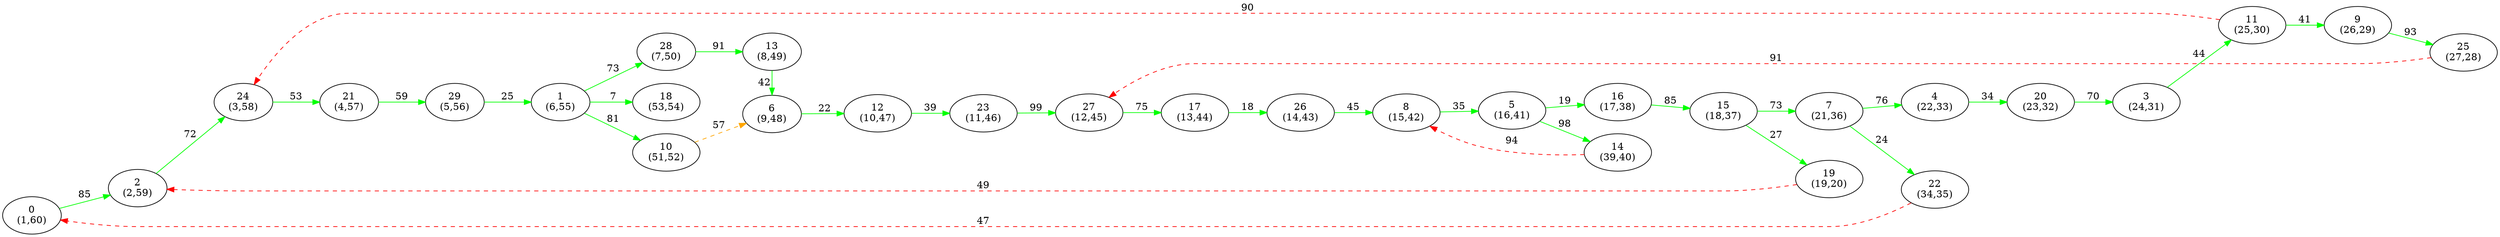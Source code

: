 digraph G {
ranksep = "equally";
rankdir = LR;
{rank = same; "0
(1,60)"; };
{rank = same; "2
(2,59)"; };
{rank = same; "24
(3,58)"; };
{rank = same; "21
(4,57)"; };
{rank = same; "29
(5,56)"; };
{rank = same; "1
(6,55)"; };
{rank = same; "28
(7,50)"; "10
(51,52)"; "18
(53,54)"; };
{rank = same; "13
(8,49)"; "6
(9,48)"; };
{rank = same; "12
(10,47)"; };
{rank = same; "23
(11,46)"; };
{rank = same; "27
(12,45)"; };
{rank = same; "17
(13,44)"; };
{rank = same; "26
(14,43)"; };
{rank = same; "8
(15,42)"; };
{rank = same; "5
(16,41)"; };
{rank = same; "16
(17,38)"; "14
(39,40)"; };
{rank = same; "15
(18,37)"; };
{rank = same; "19
(19,20)"; "7
(21,36)"; };
{rank = same; "4
(22,33)"; "22
(34,35)"; };
{rank = same; "20
(23,32)"; };
{rank = same; "3
(24,31)"; };
{rank = same; "11
(25,30)"; };
{rank = same; "9
(26,29)"; };
{rank = same; "25
(27,28)"; };
{rank = same; };
"0
(1,60)"->"2
(2,59)"[label="85" color = "green"];
"2
(2,59)"->"24
(3,58)"[label="72" color = "green"];
"24
(3,58)"->"21
(4,57)"[label="53" color = "green"];
"21
(4,57)"->"29
(5,56)"[label="59" color = "green"];
"29
(5,56)"->"1
(6,55)"[label="25" color = "green"];
"1
(6,55)"->"28
(7,50)"[label="73" color = "green"];
"1
(6,55)"->"10
(51,52)"[label="81" color = "green"];
"1
(6,55)"->"18
(53,54)"[label="7" color = "green"];
"28
(7,50)"->"13
(8,49)"[label="91" color = "green"];
"10
(51,52)"->"6
(9,48)"[label="57" color = "orange" style = "dashed"];
"18
(53,54)"
"13
(8,49)"->"6
(9,48)"[label="42" color = "green"];
"6
(9,48)"->"12
(10,47)"[label="22" color = "green"];
"12
(10,47)"->"23
(11,46)"[label="39" color = "green"];
"23
(11,46)"->"27
(12,45)"[label="99" color = "green"];
"27
(12,45)"->"17
(13,44)"[label="75" color = "green"];
"17
(13,44)"->"26
(14,43)"[label="18" color = "green"];
"26
(14,43)"->"8
(15,42)"[label="45" color = "green"];
"8
(15,42)"->"5
(16,41)"[label="35" color = "green"];
"5
(16,41)"->"16
(17,38)"[label="19" color = "green"];
"5
(16,41)"->"14
(39,40)"[label="98" color = "green"];
"16
(17,38)"->"15
(18,37)"[label="85" color = "green"];
"14
(39,40)"->"8
(15,42)"[label="94" color = "red" style = "dashed"];
"15
(18,37)"->"19
(19,20)"[label="27" color = "green"];
"15
(18,37)"->"7
(21,36)"[label="73" color = "green"];
"19
(19,20)"->"2
(2,59)"[label="49" color = "red" style = "dashed"];
"7
(21,36)"->"4
(22,33)"[label="76" color = "green"];
"7
(21,36)"->"22
(34,35)"[label="24" color = "green"];
"4
(22,33)"->"20
(23,32)"[label="34" color = "green"];
"22
(34,35)"->"0
(1,60)"[label="47" color = "red" style = "dashed"];
"20
(23,32)"->"3
(24,31)"[label="70" color = "green"];
"3
(24,31)"->"11
(25,30)"[label="44" color = "green"];
"11
(25,30)"->"9
(26,29)"[label="41" color = "green"];
"11
(25,30)"->"24
(3,58)"[label="90" color = "red" style = "dashed"];
"9
(26,29)"->"25
(27,28)"[label="93" color = "green"];
"25
(27,28)"->"27
(12,45)"[label="91" color = "red" style = "dashed"];
}
